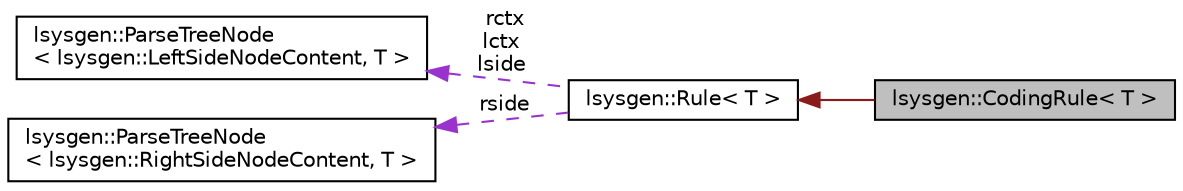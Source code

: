 digraph "lsysgen::CodingRule&lt; T &gt;"
{
 // LATEX_PDF_SIZE
  edge [fontname="Helvetica",fontsize="10",labelfontname="Helvetica",labelfontsize="10"];
  node [fontname="Helvetica",fontsize="10",shape=record];
  rankdir="LR";
  Node1 [label="lsysgen::CodingRule\< T \>",height=0.2,width=0.4,color="black", fillcolor="grey75", style="filled", fontcolor="black",tooltip=" "];
  Node2 -> Node1 [dir="back",color="firebrick4",fontsize="10",style="solid",fontname="Helvetica"];
  Node2 [label="lsysgen::Rule\< T \>",height=0.2,width=0.4,color="black", fillcolor="white", style="filled",URL="$classlsysgen_1_1Rule.html",tooltip=" "];
  Node3 -> Node2 [dir="back",color="darkorchid3",fontsize="10",style="dashed",label=" rctx\nlctx\nlside" ,fontname="Helvetica"];
  Node3 [label="lsysgen::ParseTreeNode\l\< lsysgen::LeftSideNodeContent, T \>",height=0.2,width=0.4,color="black", fillcolor="white", style="filled",URL="$classlsysgen_1_1ParseTreeNode.html",tooltip=" "];
  Node4 -> Node2 [dir="back",color="darkorchid3",fontsize="10",style="dashed",label=" rside" ,fontname="Helvetica"];
  Node4 [label="lsysgen::ParseTreeNode\l\< lsysgen::RightSideNodeContent, T \>",height=0.2,width=0.4,color="black", fillcolor="white", style="filled",URL="$classlsysgen_1_1ParseTreeNode.html",tooltip=" "];
}
